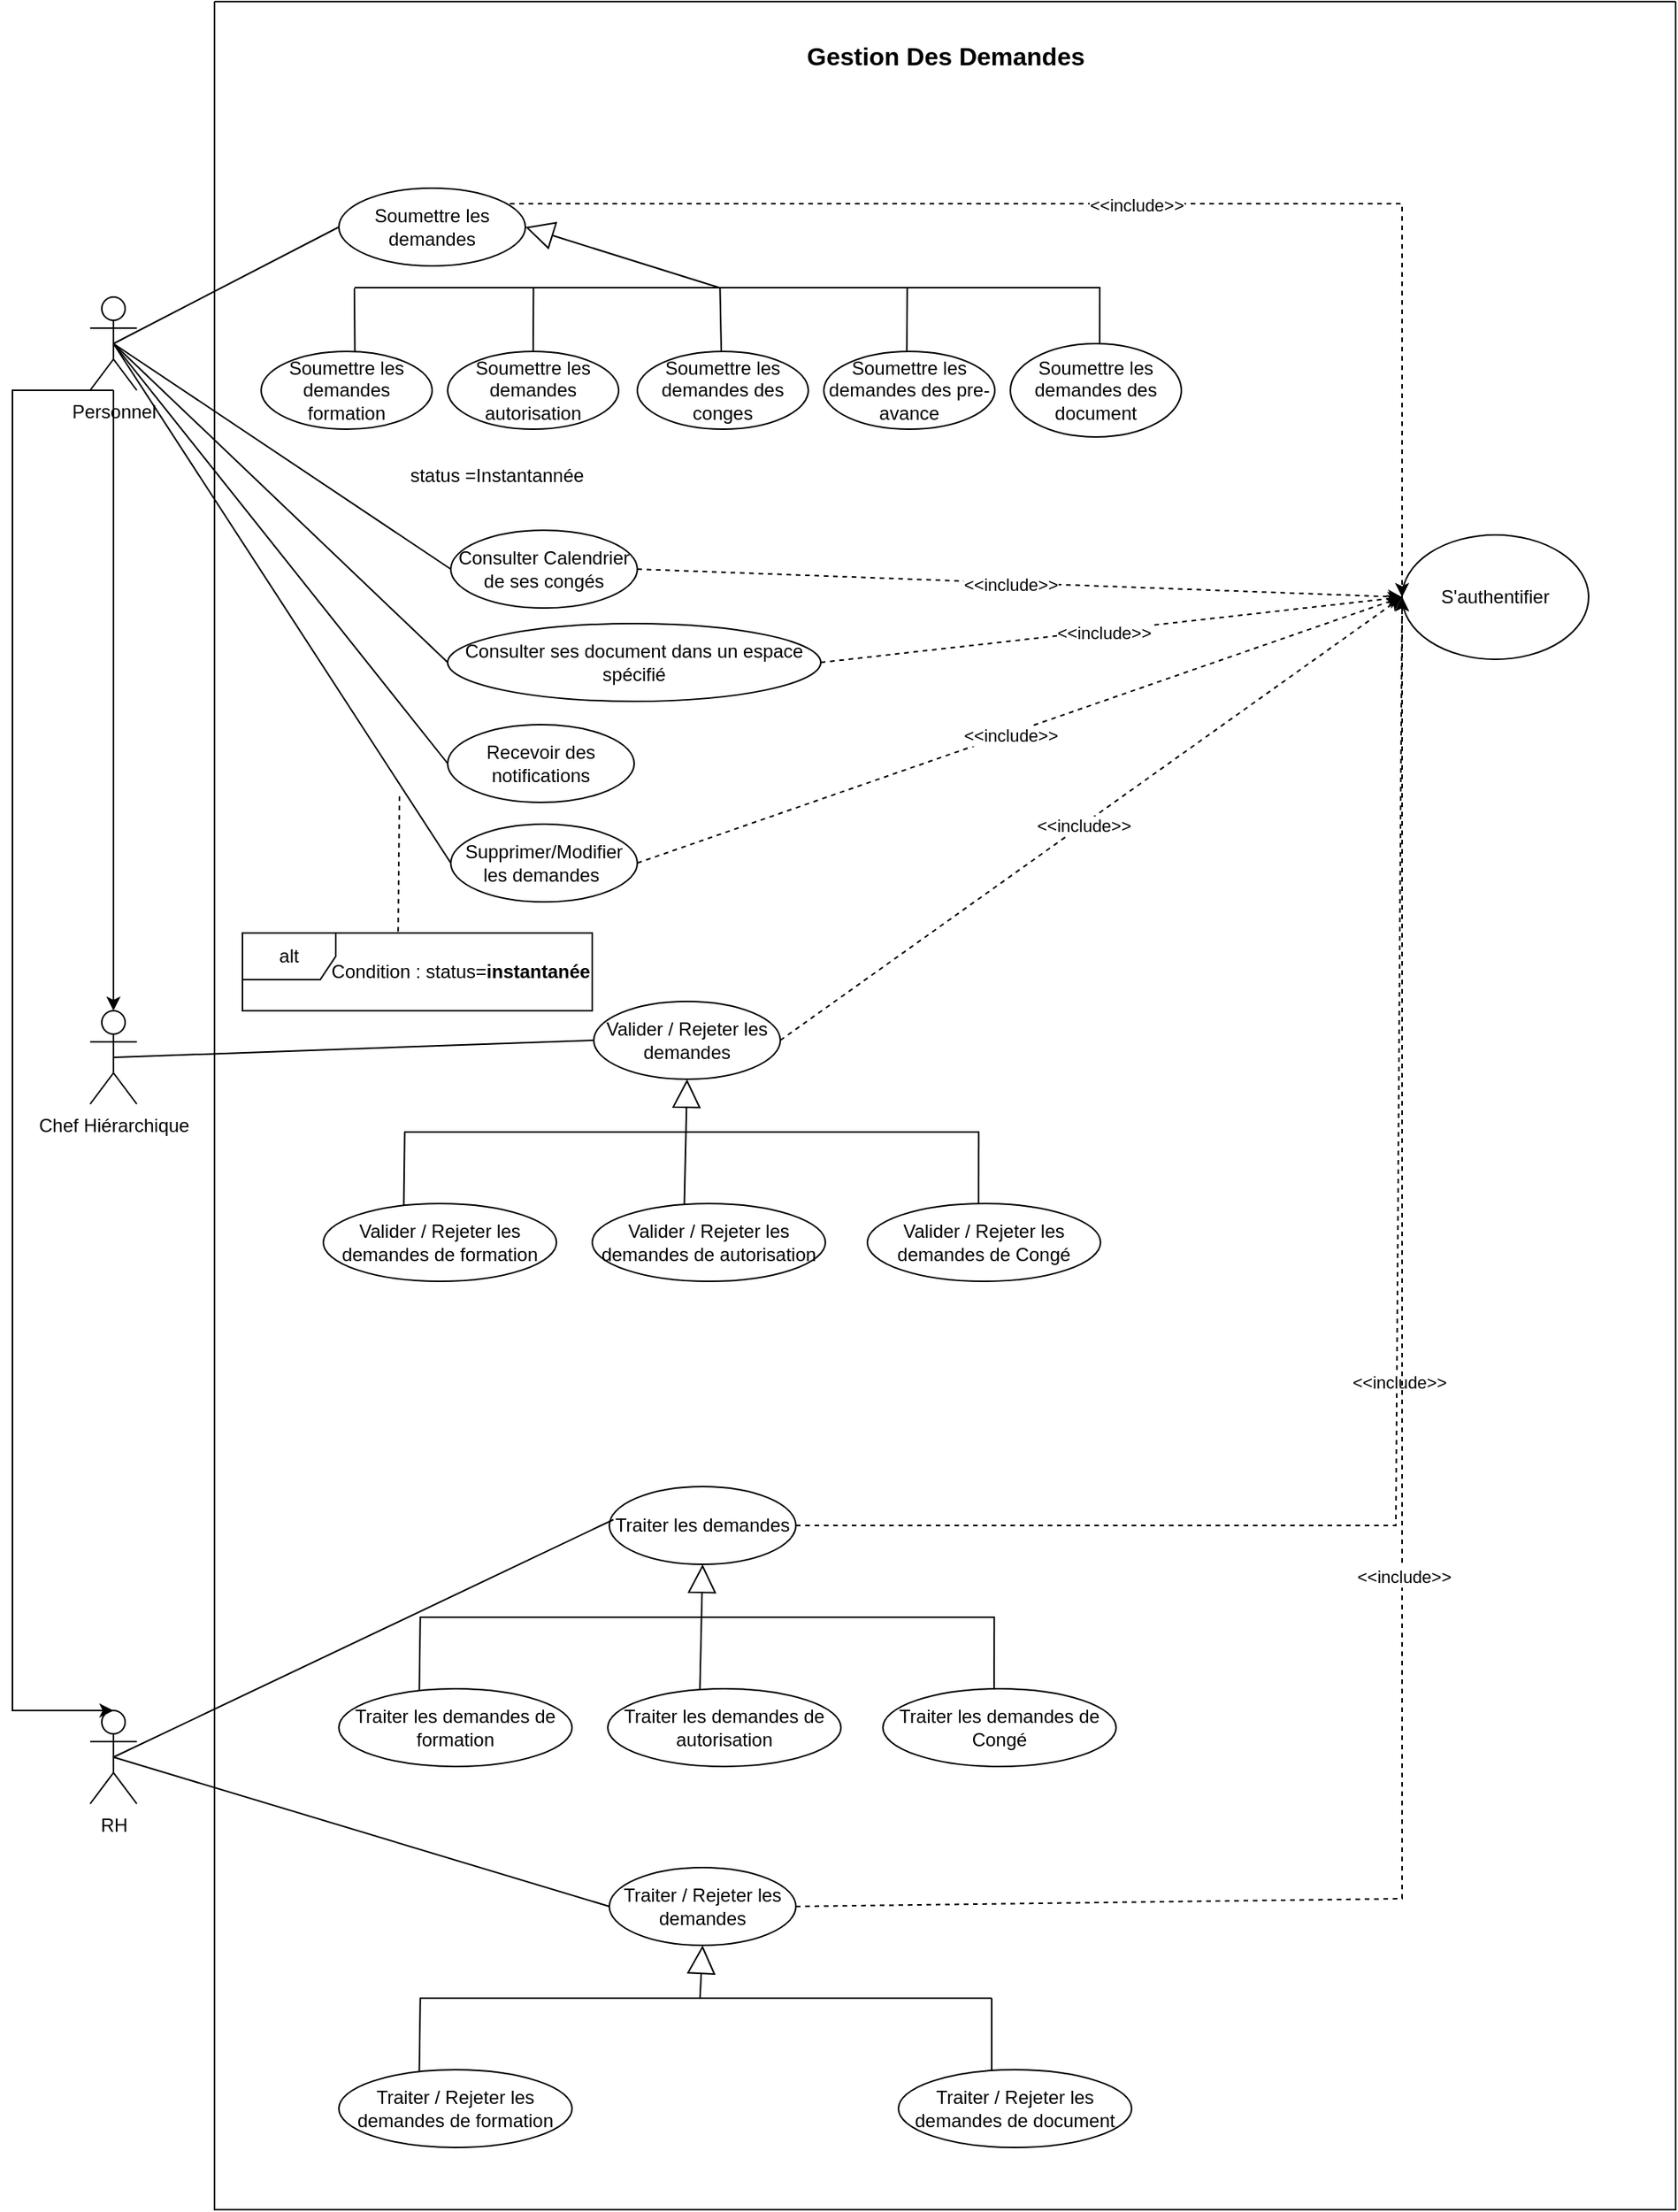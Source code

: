<mxfile version="27.1.1">
  <diagram name="Page-1" id="Lt9NgJ6ksdfMIbBcGztM">
    <mxGraphModel dx="1783" dy="971" grid="1" gridSize="10" guides="1" tooltips="1" connect="1" arrows="1" fold="1" page="1" pageScale="1" pageWidth="827" pageHeight="1169" math="0" shadow="0">
      <root>
        <mxCell id="0" />
        <mxCell id="1" parent="0" />
        <mxCell id="7EnU6fVMTY-XcDdtGcCP-1" value="" style="swimlane;startSize=0;" parent="1" vertex="1">
          <mxGeometry x="170" y="70" width="940" height="1420" as="geometry" />
        </mxCell>
        <mxCell id="7EnU6fVMTY-XcDdtGcCP-2" value="Gestion Des Demandes" style="text;html=1;align=center;verticalAlign=middle;resizable=0;points=[];autosize=1;strokeColor=none;fillColor=none;fontStyle=1;fontSize=16;" parent="7EnU6fVMTY-XcDdtGcCP-1" vertex="1">
          <mxGeometry x="375" y="20" width="190" height="30" as="geometry" />
        </mxCell>
        <mxCell id="7EnU6fVMTY-XcDdtGcCP-9" value="Soumettre les demandes des conges" style="ellipse;whiteSpace=wrap;html=1;strokeWidth=1;fontSize=12;" parent="7EnU6fVMTY-XcDdtGcCP-1" vertex="1">
          <mxGeometry x="272" y="225" width="110" height="50" as="geometry" />
        </mxCell>
        <mxCell id="7EnU6fVMTY-XcDdtGcCP-10" value="Soumettre les demandes autorisation" style="ellipse;whiteSpace=wrap;html=1;strokeWidth=1;fontSize=12;" parent="7EnU6fVMTY-XcDdtGcCP-1" vertex="1">
          <mxGeometry x="150" y="225" width="110" height="50" as="geometry" />
        </mxCell>
        <mxCell id="7EnU6fVMTY-XcDdtGcCP-11" value="Soumettre les demandes formation" style="ellipse;whiteSpace=wrap;html=1;strokeWidth=1;fontSize=12;" parent="7EnU6fVMTY-XcDdtGcCP-1" vertex="1">
          <mxGeometry x="30" y="225" width="110" height="50" as="geometry" />
        </mxCell>
        <mxCell id="7EnU6fVMTY-XcDdtGcCP-12" value="Soumettre les demandes des pre-avance" style="ellipse;whiteSpace=wrap;html=1;strokeWidth=1;fontSize=12;" parent="7EnU6fVMTY-XcDdtGcCP-1" vertex="1">
          <mxGeometry x="392" y="225" width="110" height="50" as="geometry" />
        </mxCell>
        <mxCell id="7EnU6fVMTY-XcDdtGcCP-13" value="Soumettre les demandes des document" style="ellipse;whiteSpace=wrap;html=1;strokeWidth=1;fontSize=12;" parent="7EnU6fVMTY-XcDdtGcCP-1" vertex="1">
          <mxGeometry x="512" y="220" width="110" height="60" as="geometry" />
        </mxCell>
        <mxCell id="7EnU6fVMTY-XcDdtGcCP-14" value="Soumettre les demandes" style="ellipse;whiteSpace=wrap;html=1;" parent="7EnU6fVMTY-XcDdtGcCP-1" vertex="1">
          <mxGeometry x="80" y="120" width="120" height="50" as="geometry" />
        </mxCell>
        <mxCell id="7EnU6fVMTY-XcDdtGcCP-16" value="" style="endArrow=block;endSize=16;endFill=0;html=1;rounded=0;exitX=0.49;exitY=0.52;exitDx=0;exitDy=0;exitPerimeter=0;entryX=1;entryY=0.5;entryDx=0;entryDy=0;strokeWidth=1;fontSize=12;" parent="7EnU6fVMTY-XcDdtGcCP-1" source="7EnU6fVMTY-XcDdtGcCP-17" target="7EnU6fVMTY-XcDdtGcCP-14" edge="1">
          <mxGeometry x="0.087" y="10" width="160" relative="1" as="geometry">
            <mxPoint x="334" y="300" as="sourcePoint" />
            <mxPoint x="191" y="160" as="targetPoint" />
            <mxPoint as="offset" />
          </mxGeometry>
        </mxCell>
        <mxCell id="7EnU6fVMTY-XcDdtGcCP-17" value="" style="line;strokeWidth=1;fillColor=none;align=left;verticalAlign=middle;spacingTop=-1;spacingLeft=3;spacingRight=3;rotatable=0;labelPosition=right;points=[];portConstraint=eastwest;strokeColor=inherit;fontSize=12;" parent="7EnU6fVMTY-XcDdtGcCP-1" vertex="1">
          <mxGeometry x="90" y="180" width="480" height="8" as="geometry" />
        </mxCell>
        <mxCell id="7EnU6fVMTY-XcDdtGcCP-21" value="" style="endArrow=none;html=1;rounded=0;entryX=0.49;entryY=0.52;entryDx=0;entryDy=0;entryPerimeter=0;exitX=0.491;exitY=-0.005;exitDx=0;exitDy=0;exitPerimeter=0;" parent="7EnU6fVMTY-XcDdtGcCP-1" source="7EnU6fVMTY-XcDdtGcCP-9" target="7EnU6fVMTY-XcDdtGcCP-17" edge="1">
          <mxGeometry width="50" height="50" relative="1" as="geometry">
            <mxPoint x="270" y="260" as="sourcePoint" />
            <mxPoint x="320" y="210" as="targetPoint" />
          </mxGeometry>
        </mxCell>
        <mxCell id="7EnU6fVMTY-XcDdtGcCP-22" value="" style="endArrow=none;html=1;rounded=0;entryX=0;entryY=0.56;entryDx=0;entryDy=0;entryPerimeter=0;exitX=0.548;exitY=0.003;exitDx=0;exitDy=0;exitPerimeter=0;" parent="7EnU6fVMTY-XcDdtGcCP-1" source="7EnU6fVMTY-XcDdtGcCP-11" target="7EnU6fVMTY-XcDdtGcCP-17" edge="1">
          <mxGeometry width="50" height="50" relative="1" as="geometry">
            <mxPoint x="110" y="270" as="sourcePoint" />
            <mxPoint x="160" y="220" as="targetPoint" />
          </mxGeometry>
        </mxCell>
        <mxCell id="7EnU6fVMTY-XcDdtGcCP-23" value="" style="endArrow=none;html=1;rounded=0;entryX=0.24;entryY=0.5;entryDx=0;entryDy=0;entryPerimeter=0;exitX=0.5;exitY=0;exitDx=0;exitDy=0;" parent="7EnU6fVMTY-XcDdtGcCP-1" source="7EnU6fVMTY-XcDdtGcCP-10" target="7EnU6fVMTY-XcDdtGcCP-17" edge="1">
          <mxGeometry width="50" height="50" relative="1" as="geometry">
            <mxPoint x="290" y="270" as="sourcePoint" />
            <mxPoint x="340" y="220" as="targetPoint" />
          </mxGeometry>
        </mxCell>
        <mxCell id="7EnU6fVMTY-XcDdtGcCP-24" value="" style="endArrow=none;html=1;rounded=0;entryX=0.999;entryY=0.522;entryDx=0;entryDy=0;entryPerimeter=0;exitX=0.522;exitY=-0.009;exitDx=0;exitDy=0;exitPerimeter=0;" parent="7EnU6fVMTY-XcDdtGcCP-1" source="7EnU6fVMTY-XcDdtGcCP-13" target="7EnU6fVMTY-XcDdtGcCP-17" edge="1">
          <mxGeometry width="50" height="50" relative="1" as="geometry">
            <mxPoint x="490" y="250" as="sourcePoint" />
            <mxPoint x="540" y="200" as="targetPoint" />
          </mxGeometry>
        </mxCell>
        <mxCell id="7EnU6fVMTY-XcDdtGcCP-25" value="" style="endArrow=none;html=1;rounded=0;entryX=0.741;entryY=0.546;entryDx=0;entryDy=0;entryPerimeter=0;exitX=0.485;exitY=-0.006;exitDx=0;exitDy=0;exitPerimeter=0;" parent="7EnU6fVMTY-XcDdtGcCP-1" source="7EnU6fVMTY-XcDdtGcCP-12" target="7EnU6fVMTY-XcDdtGcCP-17" edge="1">
          <mxGeometry width="50" height="50" relative="1" as="geometry">
            <mxPoint x="400" y="250" as="sourcePoint" />
            <mxPoint x="450" y="200" as="targetPoint" />
          </mxGeometry>
        </mxCell>
        <mxCell id="7EnU6fVMTY-XcDdtGcCP-26" value="Supprimer/Modifier les demandes&amp;nbsp;" style="ellipse;whiteSpace=wrap;html=1;" parent="7EnU6fVMTY-XcDdtGcCP-1" vertex="1">
          <mxGeometry x="152" y="529" width="120" height="50" as="geometry" />
        </mxCell>
        <mxCell id="7EnU6fVMTY-XcDdtGcCP-28" value="alt" style="shape=umlFrame;whiteSpace=wrap;html=1;pointerEvents=0;" parent="7EnU6fVMTY-XcDdtGcCP-1" vertex="1">
          <mxGeometry x="18" y="599" width="225" height="50" as="geometry" />
        </mxCell>
        <mxCell id="7EnU6fVMTY-XcDdtGcCP-29" value="status =Instantannée&amp;nbsp;" style="text;html=1;align=center;verticalAlign=middle;resizable=0;points=[];autosize=1;strokeColor=none;fillColor=none;" parent="7EnU6fVMTY-XcDdtGcCP-1" vertex="1">
          <mxGeometry x="112.5" y="290" width="140" height="30" as="geometry" />
        </mxCell>
        <mxCell id="7EnU6fVMTY-XcDdtGcCP-30" value="Condition : status=&lt;strong data-end=&quot;48&quot; data-start=&quot;25&quot;&gt;instantanée&lt;/strong&gt;" style="text;html=1;align=center;verticalAlign=middle;resizable=0;points=[];autosize=1;strokeColor=none;fillColor=none;" parent="7EnU6fVMTY-XcDdtGcCP-1" vertex="1">
          <mxGeometry x="62.5" y="609" width="190" height="30" as="geometry" />
        </mxCell>
        <mxCell id="7EnU6fVMTY-XcDdtGcCP-31" value="" style="endArrow=none;dashed=1;html=1;rounded=0;exitX=0.445;exitY=-0.017;exitDx=0;exitDy=0;exitPerimeter=0;" parent="7EnU6fVMTY-XcDdtGcCP-1" source="7EnU6fVMTY-XcDdtGcCP-28" edge="1">
          <mxGeometry width="50" height="50" relative="1" as="geometry">
            <mxPoint x="118.575" y="602.55" as="sourcePoint" />
            <mxPoint x="119" y="509" as="targetPoint" />
          </mxGeometry>
        </mxCell>
        <mxCell id="7EnU6fVMTY-XcDdtGcCP-34" value="Valider / Rejeter les demandes" style="ellipse;whiteSpace=wrap;html=1;" parent="7EnU6fVMTY-XcDdtGcCP-1" vertex="1">
          <mxGeometry x="244" y="643" width="120" height="50" as="geometry" />
        </mxCell>
        <mxCell id="7EnU6fVMTY-XcDdtGcCP-35" value="Valider / Rejeter les demandes de formation" style="ellipse;whiteSpace=wrap;html=1;strokeWidth=1;fontSize=12;" parent="7EnU6fVMTY-XcDdtGcCP-1" vertex="1">
          <mxGeometry x="70" y="773" width="150" height="50" as="geometry" />
        </mxCell>
        <mxCell id="7EnU6fVMTY-XcDdtGcCP-36" value="Valider / Rejeter les demandes de autorisation" style="ellipse;whiteSpace=wrap;html=1;strokeWidth=1;fontSize=12;" parent="7EnU6fVMTY-XcDdtGcCP-1" vertex="1">
          <mxGeometry x="243" y="773" width="150" height="50" as="geometry" />
        </mxCell>
        <mxCell id="7EnU6fVMTY-XcDdtGcCP-37" value="Valider / Rejeter les demandes de Congé" style="ellipse;whiteSpace=wrap;html=1;strokeWidth=1;fontSize=12;" parent="7EnU6fVMTY-XcDdtGcCP-1" vertex="1">
          <mxGeometry x="420" y="773" width="150" height="50" as="geometry" />
        </mxCell>
        <mxCell id="7EnU6fVMTY-XcDdtGcCP-39" value="" style="endArrow=block;endSize=16;endFill=0;html=1;rounded=0;exitX=0.49;exitY=0.52;exitDx=0;exitDy=0;exitPerimeter=0;entryX=0.5;entryY=1;entryDx=0;entryDy=0;strokeWidth=1;fontSize=12;" parent="7EnU6fVMTY-XcDdtGcCP-1" source="7EnU6fVMTY-XcDdtGcCP-40" target="7EnU6fVMTY-XcDdtGcCP-34" edge="1">
          <mxGeometry x="0.087" y="10" width="160" relative="1" as="geometry">
            <mxPoint x="374" y="858" as="sourcePoint" />
            <mxPoint x="240" y="703" as="targetPoint" />
            <mxPoint as="offset" />
          </mxGeometry>
        </mxCell>
        <mxCell id="7EnU6fVMTY-XcDdtGcCP-40" value="" style="line;strokeWidth=1;fillColor=none;align=left;verticalAlign=middle;spacingTop=-1;spacingLeft=3;spacingRight=3;rotatable=0;labelPosition=right;points=[];portConstraint=eastwest;strokeColor=inherit;fontSize=12;" parent="7EnU6fVMTY-XcDdtGcCP-1" vertex="1">
          <mxGeometry x="122" y="723" width="370" height="8" as="geometry" />
        </mxCell>
        <mxCell id="7EnU6fVMTY-XcDdtGcCP-41" value="" style="endArrow=none;html=1;rounded=0;entryX=0.001;entryY=0.496;entryDx=0;entryDy=0;entryPerimeter=0;exitX=0.345;exitY=0.024;exitDx=0;exitDy=0;exitPerimeter=0;" parent="7EnU6fVMTY-XcDdtGcCP-1" source="7EnU6fVMTY-XcDdtGcCP-35" edge="1">
          <mxGeometry width="50" height="50" relative="1" as="geometry">
            <mxPoint x="121.9" y="773.35" as="sourcePoint" />
            <mxPoint x="122.37" y="726.968" as="targetPoint" />
          </mxGeometry>
        </mxCell>
        <mxCell id="7EnU6fVMTY-XcDdtGcCP-42" value="" style="endArrow=none;html=1;rounded=0;entryX=0.49;entryY=0.453;entryDx=0;entryDy=0;entryPerimeter=0;exitX=0.395;exitY=0.008;exitDx=0;exitDy=0;exitPerimeter=0;" parent="7EnU6fVMTY-XcDdtGcCP-1" source="7EnU6fVMTY-XcDdtGcCP-36" target="7EnU6fVMTY-XcDdtGcCP-40" edge="1">
          <mxGeometry width="50" height="50" relative="1" as="geometry">
            <mxPoint x="290" y="783" as="sourcePoint" />
            <mxPoint x="340" y="733" as="targetPoint" />
          </mxGeometry>
        </mxCell>
        <mxCell id="7EnU6fVMTY-XcDdtGcCP-43" value="" style="endArrow=none;html=1;rounded=0;entryX=0.999;entryY=0.468;entryDx=0;entryDy=0;entryPerimeter=0;exitX=0.477;exitY=0.004;exitDx=0;exitDy=0;exitPerimeter=0;" parent="7EnU6fVMTY-XcDdtGcCP-1" source="7EnU6fVMTY-XcDdtGcCP-37" target="7EnU6fVMTY-XcDdtGcCP-40" edge="1">
          <mxGeometry width="50" height="50" relative="1" as="geometry">
            <mxPoint x="400" y="803" as="sourcePoint" />
            <mxPoint x="450" y="753" as="targetPoint" />
          </mxGeometry>
        </mxCell>
        <mxCell id="7EnU6fVMTY-XcDdtGcCP-44" value="Traiter les demandes" style="ellipse;whiteSpace=wrap;html=1;" parent="7EnU6fVMTY-XcDdtGcCP-1" vertex="1">
          <mxGeometry x="254" y="955" width="120" height="50" as="geometry" />
        </mxCell>
        <mxCell id="7EnU6fVMTY-XcDdtGcCP-45" value="Traiter&amp;nbsp;les demandes de formation" style="ellipse;whiteSpace=wrap;html=1;strokeWidth=1;fontSize=12;" parent="7EnU6fVMTY-XcDdtGcCP-1" vertex="1">
          <mxGeometry x="80" y="1085" width="150" height="50" as="geometry" />
        </mxCell>
        <mxCell id="7EnU6fVMTY-XcDdtGcCP-46" value="Traiter&amp;nbsp;les demandes de autorisation" style="ellipse;whiteSpace=wrap;html=1;strokeWidth=1;fontSize=12;" parent="7EnU6fVMTY-XcDdtGcCP-1" vertex="1">
          <mxGeometry x="253" y="1085" width="150" height="50" as="geometry" />
        </mxCell>
        <mxCell id="7EnU6fVMTY-XcDdtGcCP-47" value="Traiter&amp;nbsp;les demandes de Congé" style="ellipse;whiteSpace=wrap;html=1;strokeWidth=1;fontSize=12;" parent="7EnU6fVMTY-XcDdtGcCP-1" vertex="1">
          <mxGeometry x="430" y="1085" width="150" height="50" as="geometry" />
        </mxCell>
        <mxCell id="7EnU6fVMTY-XcDdtGcCP-48" value="" style="endArrow=block;endSize=16;endFill=0;html=1;rounded=0;exitX=0.49;exitY=0.52;exitDx=0;exitDy=0;exitPerimeter=0;entryX=0.5;entryY=1;entryDx=0;entryDy=0;strokeWidth=1;fontSize=12;" parent="7EnU6fVMTY-XcDdtGcCP-1" source="7EnU6fVMTY-XcDdtGcCP-49" target="7EnU6fVMTY-XcDdtGcCP-44" edge="1">
          <mxGeometry x="0.087" y="10" width="160" relative="1" as="geometry">
            <mxPoint x="384" y="1170" as="sourcePoint" />
            <mxPoint x="250" y="1015" as="targetPoint" />
            <mxPoint as="offset" />
          </mxGeometry>
        </mxCell>
        <mxCell id="7EnU6fVMTY-XcDdtGcCP-49" value="" style="line;strokeWidth=1;fillColor=none;align=left;verticalAlign=middle;spacingTop=-1;spacingLeft=3;spacingRight=3;rotatable=0;labelPosition=right;points=[];portConstraint=eastwest;strokeColor=inherit;fontSize=12;" parent="7EnU6fVMTY-XcDdtGcCP-1" vertex="1">
          <mxGeometry x="132" y="1035" width="370" height="8" as="geometry" />
        </mxCell>
        <mxCell id="7EnU6fVMTY-XcDdtGcCP-50" value="" style="endArrow=none;html=1;rounded=0;entryX=0.001;entryY=0.496;entryDx=0;entryDy=0;entryPerimeter=0;exitX=0.345;exitY=0.024;exitDx=0;exitDy=0;exitPerimeter=0;" parent="7EnU6fVMTY-XcDdtGcCP-1" source="7EnU6fVMTY-XcDdtGcCP-45" edge="1">
          <mxGeometry width="50" height="50" relative="1" as="geometry">
            <mxPoint x="131.9" y="1085.35" as="sourcePoint" />
            <mxPoint x="132.37" y="1038.968" as="targetPoint" />
          </mxGeometry>
        </mxCell>
        <mxCell id="7EnU6fVMTY-XcDdtGcCP-51" value="" style="endArrow=none;html=1;rounded=0;entryX=0.49;entryY=0.453;entryDx=0;entryDy=0;entryPerimeter=0;exitX=0.395;exitY=0.008;exitDx=0;exitDy=0;exitPerimeter=0;" parent="7EnU6fVMTY-XcDdtGcCP-1" source="7EnU6fVMTY-XcDdtGcCP-46" target="7EnU6fVMTY-XcDdtGcCP-49" edge="1">
          <mxGeometry width="50" height="50" relative="1" as="geometry">
            <mxPoint x="300" y="1095" as="sourcePoint" />
            <mxPoint x="350" y="1045" as="targetPoint" />
          </mxGeometry>
        </mxCell>
        <mxCell id="7EnU6fVMTY-XcDdtGcCP-52" value="" style="endArrow=none;html=1;rounded=0;entryX=0.999;entryY=0.468;entryDx=0;entryDy=0;entryPerimeter=0;exitX=0.477;exitY=0.004;exitDx=0;exitDy=0;exitPerimeter=0;" parent="7EnU6fVMTY-XcDdtGcCP-1" source="7EnU6fVMTY-XcDdtGcCP-47" target="7EnU6fVMTY-XcDdtGcCP-49" edge="1">
          <mxGeometry width="50" height="50" relative="1" as="geometry">
            <mxPoint x="410" y="1115" as="sourcePoint" />
            <mxPoint x="460" y="1065" as="targetPoint" />
          </mxGeometry>
        </mxCell>
        <mxCell id="7EnU6fVMTY-XcDdtGcCP-63" value="Traiter / Rejeter les demandes" style="ellipse;whiteSpace=wrap;html=1;" parent="7EnU6fVMTY-XcDdtGcCP-1" vertex="1">
          <mxGeometry x="254" y="1200" width="120" height="50" as="geometry" />
        </mxCell>
        <mxCell id="7EnU6fVMTY-XcDdtGcCP-64" value="Traiter&amp;nbsp;/ Rejeter les demandes de formation" style="ellipse;whiteSpace=wrap;html=1;strokeWidth=1;fontSize=12;" parent="7EnU6fVMTY-XcDdtGcCP-1" vertex="1">
          <mxGeometry x="80" y="1330" width="150" height="50" as="geometry" />
        </mxCell>
        <mxCell id="7EnU6fVMTY-XcDdtGcCP-65" value="Traiter&amp;nbsp;/ Rejeter les demandes de document" style="ellipse;whiteSpace=wrap;html=1;strokeWidth=1;fontSize=12;" parent="7EnU6fVMTY-XcDdtGcCP-1" vertex="1">
          <mxGeometry x="440" y="1330" width="150" height="50" as="geometry" />
        </mxCell>
        <mxCell id="7EnU6fVMTY-XcDdtGcCP-67" value="" style="endArrow=block;endSize=16;endFill=0;html=1;rounded=0;exitX=0.49;exitY=0.52;exitDx=0;exitDy=0;exitPerimeter=0;strokeWidth=1;fontSize=12;entryX=0.5;entryY=1;entryDx=0;entryDy=0;" parent="7EnU6fVMTY-XcDdtGcCP-1" source="7EnU6fVMTY-XcDdtGcCP-68" target="7EnU6fVMTY-XcDdtGcCP-63" edge="1">
          <mxGeometry x="0.087" y="10" width="160" relative="1" as="geometry">
            <mxPoint x="384" y="1415" as="sourcePoint" />
            <mxPoint x="321.973" y="1320" as="targetPoint" />
            <mxPoint as="offset" />
          </mxGeometry>
        </mxCell>
        <mxCell id="7EnU6fVMTY-XcDdtGcCP-68" value="" style="line;strokeWidth=1;fillColor=none;align=left;verticalAlign=middle;spacingTop=-1;spacingLeft=3;spacingRight=3;rotatable=0;labelPosition=right;points=[];portConstraint=eastwest;strokeColor=inherit;fontSize=12;" parent="7EnU6fVMTY-XcDdtGcCP-1" vertex="1">
          <mxGeometry x="132" y="1280" width="368" height="8" as="geometry" />
        </mxCell>
        <mxCell id="7EnU6fVMTY-XcDdtGcCP-69" value="" style="endArrow=none;html=1;rounded=0;entryX=0.001;entryY=0.496;entryDx=0;entryDy=0;entryPerimeter=0;exitX=0.345;exitY=0.024;exitDx=0;exitDy=0;exitPerimeter=0;" parent="7EnU6fVMTY-XcDdtGcCP-1" source="7EnU6fVMTY-XcDdtGcCP-64" edge="1">
          <mxGeometry width="50" height="50" relative="1" as="geometry">
            <mxPoint x="131.9" y="1330.35" as="sourcePoint" />
            <mxPoint x="132.37" y="1283.968" as="targetPoint" />
          </mxGeometry>
        </mxCell>
        <mxCell id="7EnU6fVMTY-XcDdtGcCP-70" value="" style="endArrow=none;html=1;rounded=0;" parent="7EnU6fVMTY-XcDdtGcCP-1" edge="1">
          <mxGeometry width="50" height="50" relative="1" as="geometry">
            <mxPoint x="500" y="1330" as="sourcePoint" />
            <mxPoint x="500" y="1284" as="targetPoint" />
          </mxGeometry>
        </mxCell>
        <mxCell id="7EnU6fVMTY-XcDdtGcCP-73" value="Consulter ses document dans un espace spécifié" style="ellipse;whiteSpace=wrap;html=1;" parent="7EnU6fVMTY-XcDdtGcCP-1" vertex="1">
          <mxGeometry x="150" y="400" width="240" height="50" as="geometry" />
        </mxCell>
        <mxCell id="7EnU6fVMTY-XcDdtGcCP-75" value="Consulter Calendrier de ses congés" style="ellipse;whiteSpace=wrap;html=1;" parent="7EnU6fVMTY-XcDdtGcCP-1" vertex="1">
          <mxGeometry x="152" y="340" width="120" height="50" as="geometry" />
        </mxCell>
        <mxCell id="UZjMgLC4V3N_uxSj26jg-1" value="S&#39;authentifier" style="ellipse;whiteSpace=wrap;html=1;" vertex="1" parent="7EnU6fVMTY-XcDdtGcCP-1">
          <mxGeometry x="764" y="343" width="120" height="80" as="geometry" />
        </mxCell>
        <mxCell id="UZjMgLC4V3N_uxSj26jg-2" value="" style="endArrow=classic;dashed=1;html=1;rounded=0;endFill=1;entryX=0;entryY=0.5;entryDx=0;entryDy=0;" edge="1" parent="7EnU6fVMTY-XcDdtGcCP-1" target="UZjMgLC4V3N_uxSj26jg-1">
          <mxGeometry width="50" height="50" relative="1" as="geometry">
            <mxPoint x="190" y="130" as="sourcePoint" />
            <mxPoint x="704" y="363" as="targetPoint" />
            <Array as="points">
              <mxPoint x="764" y="130" />
            </Array>
          </mxGeometry>
        </mxCell>
        <mxCell id="UZjMgLC4V3N_uxSj26jg-3" value="&amp;lt;&amp;lt;include&amp;gt;&amp;gt;" style="edgeLabel;html=1;align=center;verticalAlign=middle;resizable=0;points=[];" vertex="1" connectable="0" parent="UZjMgLC4V3N_uxSj26jg-2">
          <mxGeometry x="-0.027" y="-1" relative="1" as="geometry">
            <mxPoint as="offset" />
          </mxGeometry>
        </mxCell>
        <mxCell id="UZjMgLC4V3N_uxSj26jg-4" value="" style="endArrow=classic;dashed=1;html=1;rounded=0;exitX=1;exitY=0.5;exitDx=0;exitDy=0;endFill=1;entryX=0;entryY=0.5;entryDx=0;entryDy=0;" edge="1" parent="7EnU6fVMTY-XcDdtGcCP-1" target="UZjMgLC4V3N_uxSj26jg-1" source="7EnU6fVMTY-XcDdtGcCP-75">
          <mxGeometry width="50" height="50" relative="1" as="geometry">
            <mxPoint x="658" y="473" as="sourcePoint" />
            <mxPoint x="770" y="421" as="targetPoint" />
          </mxGeometry>
        </mxCell>
        <mxCell id="UZjMgLC4V3N_uxSj26jg-5" value="&amp;lt;&amp;lt;include&amp;gt;&amp;gt;" style="edgeLabel;html=1;align=center;verticalAlign=middle;resizable=0;points=[];" vertex="1" connectable="0" parent="UZjMgLC4V3N_uxSj26jg-4">
          <mxGeometry x="-0.027" y="-1" relative="1" as="geometry">
            <mxPoint as="offset" />
          </mxGeometry>
        </mxCell>
        <mxCell id="UZjMgLC4V3N_uxSj26jg-6" value="" style="endArrow=classic;dashed=1;html=1;rounded=0;exitX=1;exitY=0.5;exitDx=0;exitDy=0;endFill=1;" edge="1" parent="7EnU6fVMTY-XcDdtGcCP-1" source="7EnU6fVMTY-XcDdtGcCP-73">
          <mxGeometry width="50" height="50" relative="1" as="geometry">
            <mxPoint x="658" y="608" as="sourcePoint" />
            <mxPoint x="764" y="383" as="targetPoint" />
          </mxGeometry>
        </mxCell>
        <mxCell id="UZjMgLC4V3N_uxSj26jg-7" value="&amp;lt;&amp;lt;include&amp;gt;&amp;gt;" style="edgeLabel;html=1;align=center;verticalAlign=middle;resizable=0;points=[];" vertex="1" connectable="0" parent="UZjMgLC4V3N_uxSj26jg-6">
          <mxGeometry x="-0.027" y="-1" relative="1" as="geometry">
            <mxPoint as="offset" />
          </mxGeometry>
        </mxCell>
        <mxCell id="UZjMgLC4V3N_uxSj26jg-8" value="" style="endArrow=classic;dashed=1;html=1;rounded=0;exitX=1;exitY=0.5;exitDx=0;exitDy=0;endFill=1;entryX=0;entryY=0.5;entryDx=0;entryDy=0;" edge="1" parent="7EnU6fVMTY-XcDdtGcCP-1" target="UZjMgLC4V3N_uxSj26jg-1" source="7EnU6fVMTY-XcDdtGcCP-26">
          <mxGeometry width="50" height="50" relative="1" as="geometry">
            <mxPoint x="640" y="685" as="sourcePoint" />
            <mxPoint x="900" y="483" as="targetPoint" />
          </mxGeometry>
        </mxCell>
        <mxCell id="UZjMgLC4V3N_uxSj26jg-9" value="&amp;lt;&amp;lt;include&amp;gt;&amp;gt;" style="edgeLabel;html=1;align=center;verticalAlign=middle;resizable=0;points=[];" vertex="1" connectable="0" parent="UZjMgLC4V3N_uxSj26jg-8">
          <mxGeometry x="-0.027" y="-1" relative="1" as="geometry">
            <mxPoint as="offset" />
          </mxGeometry>
        </mxCell>
        <mxCell id="UZjMgLC4V3N_uxSj26jg-10" value="" style="endArrow=classic;dashed=1;html=1;rounded=0;exitX=1;exitY=0.5;exitDx=0;exitDy=0;endFill=1;entryX=0;entryY=0.5;entryDx=0;entryDy=0;" edge="1" parent="7EnU6fVMTY-XcDdtGcCP-1" source="7EnU6fVMTY-XcDdtGcCP-34" target="UZjMgLC4V3N_uxSj26jg-1">
          <mxGeometry width="50" height="50" relative="1" as="geometry">
            <mxPoint x="670" y="642" as="sourcePoint" />
            <mxPoint x="1162" y="530" as="targetPoint" />
          </mxGeometry>
        </mxCell>
        <mxCell id="UZjMgLC4V3N_uxSj26jg-11" value="&amp;lt;&amp;lt;include&amp;gt;&amp;gt;" style="edgeLabel;html=1;align=center;verticalAlign=middle;resizable=0;points=[];" vertex="1" connectable="0" parent="UZjMgLC4V3N_uxSj26jg-10">
          <mxGeometry x="-0.027" y="-1" relative="1" as="geometry">
            <mxPoint as="offset" />
          </mxGeometry>
        </mxCell>
        <mxCell id="UZjMgLC4V3N_uxSj26jg-12" value="" style="endArrow=classic;dashed=1;html=1;rounded=0;exitX=1;exitY=0.5;exitDx=0;exitDy=0;endFill=1;entryX=0;entryY=0.5;entryDx=0;entryDy=0;" edge="1" parent="7EnU6fVMTY-XcDdtGcCP-1" source="7EnU6fVMTY-XcDdtGcCP-44" target="UZjMgLC4V3N_uxSj26jg-1">
          <mxGeometry width="50" height="50" relative="1" as="geometry">
            <mxPoint x="730" y="775" as="sourcePoint" />
            <mxPoint x="1130" y="490" as="targetPoint" />
            <Array as="points">
              <mxPoint x="760" y="980" />
            </Array>
          </mxGeometry>
        </mxCell>
        <mxCell id="UZjMgLC4V3N_uxSj26jg-13" value="&amp;lt;&amp;lt;include&amp;gt;&amp;gt;" style="edgeLabel;html=1;align=center;verticalAlign=middle;resizable=0;points=[];" vertex="1" connectable="0" parent="UZjMgLC4V3N_uxSj26jg-12">
          <mxGeometry x="-0.027" y="-1" relative="1" as="geometry">
            <mxPoint as="offset" />
          </mxGeometry>
        </mxCell>
        <mxCell id="UZjMgLC4V3N_uxSj26jg-14" value="" style="endArrow=classic;dashed=1;html=1;rounded=0;exitX=1;exitY=0.5;exitDx=0;exitDy=0;endFill=1;entryX=0;entryY=0.5;entryDx=0;entryDy=0;" edge="1" parent="7EnU6fVMTY-XcDdtGcCP-1" source="7EnU6fVMTY-XcDdtGcCP-63" target="UZjMgLC4V3N_uxSj26jg-1">
          <mxGeometry width="50" height="50" relative="1" as="geometry">
            <mxPoint x="550" y="1345" as="sourcePoint" />
            <mxPoint x="950" y="1060" as="targetPoint" />
            <Array as="points">
              <mxPoint x="764" y="1220" />
            </Array>
          </mxGeometry>
        </mxCell>
        <mxCell id="UZjMgLC4V3N_uxSj26jg-15" value="&amp;lt;&amp;lt;include&amp;gt;&amp;gt;" style="edgeLabel;html=1;align=center;verticalAlign=middle;resizable=0;points=[];" vertex="1" connectable="0" parent="UZjMgLC4V3N_uxSj26jg-14">
          <mxGeometry x="-0.027" y="-1" relative="1" as="geometry">
            <mxPoint as="offset" />
          </mxGeometry>
        </mxCell>
        <mxCell id="UZjMgLC4V3N_uxSj26jg-16" value="Recevoir des notifications" style="ellipse;whiteSpace=wrap;html=1;" vertex="1" parent="7EnU6fVMTY-XcDdtGcCP-1">
          <mxGeometry x="150" y="465" width="120" height="50" as="geometry" />
        </mxCell>
        <mxCell id="7EnU6fVMTY-XcDdtGcCP-3" value="Personnel" style="shape=umlActor;verticalLabelPosition=bottom;verticalAlign=top;html=1;outlineConnect=0;" parent="1" vertex="1">
          <mxGeometry x="90" y="260" width="30" height="60" as="geometry" />
        </mxCell>
        <mxCell id="7EnU6fVMTY-XcDdtGcCP-4" value="Chef Hiérarchique" style="shape=umlActor;verticalLabelPosition=bottom;verticalAlign=top;html=1;outlineConnect=0;" parent="1" vertex="1">
          <mxGeometry x="90" y="719" width="30" height="60" as="geometry" />
        </mxCell>
        <mxCell id="7EnU6fVMTY-XcDdtGcCP-5" value="RH" style="shape=umlActor;verticalLabelPosition=bottom;verticalAlign=top;html=1;outlineConnect=0;" parent="1" vertex="1">
          <mxGeometry x="90" y="1169" width="30" height="60" as="geometry" />
        </mxCell>
        <mxCell id="7EnU6fVMTY-XcDdtGcCP-15" value="" style="endArrow=none;html=1;rounded=0;exitX=0.5;exitY=0.5;exitDx=0;exitDy=0;exitPerimeter=0;entryX=0;entryY=0.5;entryDx=0;entryDy=0;startFill=0;" parent="1" source="7EnU6fVMTY-XcDdtGcCP-3" target="7EnU6fVMTY-XcDdtGcCP-14" edge="1">
          <mxGeometry width="50" height="50" relative="1" as="geometry">
            <mxPoint x="440" y="350" as="sourcePoint" />
            <mxPoint x="490" y="300" as="targetPoint" />
          </mxGeometry>
        </mxCell>
        <mxCell id="7EnU6fVMTY-XcDdtGcCP-27" value="" style="endArrow=none;html=1;rounded=0;exitX=0.5;exitY=0.5;exitDx=0;exitDy=0;exitPerimeter=0;entryX=0;entryY=0.5;entryDx=0;entryDy=0;startFill=0;" parent="1" source="7EnU6fVMTY-XcDdtGcCP-3" target="7EnU6fVMTY-XcDdtGcCP-26" edge="1">
          <mxGeometry width="50" height="50" relative="1" as="geometry">
            <mxPoint x="105" y="349" as="sourcePoint" />
            <mxPoint x="400" y="569" as="targetPoint" />
          </mxGeometry>
        </mxCell>
        <mxCell id="7EnU6fVMTY-XcDdtGcCP-32" value="" style="endArrow=classic;html=1;rounded=0;entryX=0.5;entryY=0;entryDx=0;entryDy=0;entryPerimeter=0;" parent="1" source="7EnU6fVMTY-XcDdtGcCP-3" target="7EnU6fVMTY-XcDdtGcCP-4" edge="1">
          <mxGeometry width="50" height="50" relative="1" as="geometry">
            <mxPoint x="70" y="500" as="sourcePoint" />
            <mxPoint x="120" y="450" as="targetPoint" />
          </mxGeometry>
        </mxCell>
        <mxCell id="7EnU6fVMTY-XcDdtGcCP-33" value="" style="endArrow=classic;html=1;rounded=0;entryX=0.5;entryY=0;entryDx=0;entryDy=0;entryPerimeter=0;" parent="1" target="7EnU6fVMTY-XcDdtGcCP-5" edge="1">
          <mxGeometry width="50" height="50" relative="1" as="geometry">
            <mxPoint x="105" y="320" as="sourcePoint" />
            <mxPoint x="120" y="829" as="targetPoint" />
            <Array as="points">
              <mxPoint x="40" y="320" />
              <mxPoint x="40" y="1169" />
            </Array>
          </mxGeometry>
        </mxCell>
        <mxCell id="7EnU6fVMTY-XcDdtGcCP-38" value="" style="endArrow=none;html=1;rounded=0;exitX=0.5;exitY=0.5;exitDx=0;exitDy=0;exitPerimeter=0;entryX=0;entryY=0.5;entryDx=0;entryDy=0;startFill=0;" parent="1" source="7EnU6fVMTY-XcDdtGcCP-4" target="7EnU6fVMTY-XcDdtGcCP-34" edge="1">
          <mxGeometry width="50" height="50" relative="1" as="geometry">
            <mxPoint x="110" y="595" as="sourcePoint" />
            <mxPoint x="390" y="780" as="targetPoint" />
          </mxGeometry>
        </mxCell>
        <mxCell id="7EnU6fVMTY-XcDdtGcCP-53" value="" style="endArrow=none;html=1;rounded=0;exitX=0.5;exitY=0.5;exitDx=0;exitDy=0;exitPerimeter=0;entryX=0.022;entryY=0.425;entryDx=0;entryDy=0;entryPerimeter=0;startFill=0;" parent="1" source="7EnU6fVMTY-XcDdtGcCP-5" target="7EnU6fVMTY-XcDdtGcCP-44" edge="1">
          <mxGeometry width="50" height="50" relative="1" as="geometry">
            <mxPoint x="104" y="1058" as="sourcePoint" />
            <mxPoint x="413" y="1057" as="targetPoint" />
          </mxGeometry>
        </mxCell>
        <mxCell id="7EnU6fVMTY-XcDdtGcCP-72" value="" style="endArrow=none;html=1;rounded=0;entryX=0;entryY=0.5;entryDx=0;entryDy=0;exitX=0.5;exitY=0.5;exitDx=0;exitDy=0;exitPerimeter=0;startFill=0;" parent="1" source="7EnU6fVMTY-XcDdtGcCP-5" target="7EnU6fVMTY-XcDdtGcCP-63" edge="1">
          <mxGeometry width="50" height="50" relative="1" as="geometry">
            <mxPoint x="110" y="1200" as="sourcePoint" />
            <mxPoint x="437" y="1066" as="targetPoint" />
          </mxGeometry>
        </mxCell>
        <mxCell id="7EnU6fVMTY-XcDdtGcCP-74" value="" style="endArrow=none;html=1;rounded=0;exitX=0.5;exitY=0.5;exitDx=0;exitDy=0;exitPerimeter=0;entryX=0;entryY=0.5;entryDx=0;entryDy=0;startFill=0;" parent="1" source="7EnU6fVMTY-XcDdtGcCP-3" target="7EnU6fVMTY-XcDdtGcCP-73" edge="1">
          <mxGeometry width="50" height="50" relative="1" as="geometry">
            <mxPoint x="255" y="570" as="sourcePoint" />
            <mxPoint x="640" y="580" as="targetPoint" />
          </mxGeometry>
        </mxCell>
        <mxCell id="7EnU6fVMTY-XcDdtGcCP-76" value="" style="endArrow=none;html=1;rounded=0;entryX=0;entryY=0.5;entryDx=0;entryDy=0;startFill=0;" parent="1" target="7EnU6fVMTY-XcDdtGcCP-75" edge="1">
          <mxGeometry width="50" height="50" relative="1" as="geometry">
            <mxPoint x="105" y="290" as="sourcePoint" />
            <mxPoint x="640" y="530" as="targetPoint" />
          </mxGeometry>
        </mxCell>
        <mxCell id="UZjMgLC4V3N_uxSj26jg-17" value="" style="endArrow=none;html=1;rounded=0;exitX=0.5;exitY=0.5;exitDx=0;exitDy=0;exitPerimeter=0;entryX=0;entryY=0.5;entryDx=0;entryDy=0;startFill=0;" edge="1" parent="1" source="7EnU6fVMTY-XcDdtGcCP-3" target="UZjMgLC4V3N_uxSj26jg-16">
          <mxGeometry width="50" height="50" relative="1" as="geometry">
            <mxPoint x="280" y="510" as="sourcePoint" />
            <mxPoint x="495" y="715" as="targetPoint" />
          </mxGeometry>
        </mxCell>
      </root>
    </mxGraphModel>
  </diagram>
</mxfile>
